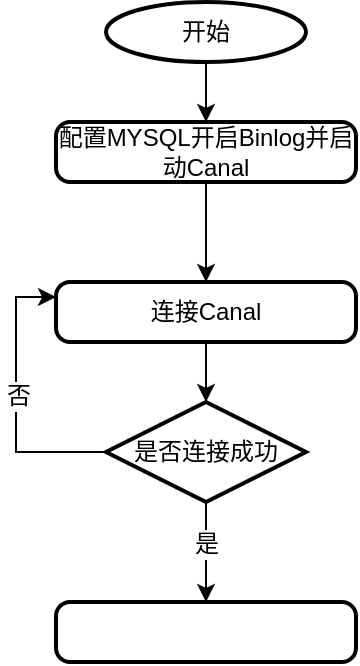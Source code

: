 <mxfile version="12.0.0" type="github" pages="1"><diagram id="Ca4FRnL3_HF8VcMV5MEU" name="第 1 页"><mxGraphModel dx="1662" dy="762" grid="1" gridSize="10" guides="1" tooltips="1" connect="1" arrows="1" fold="1" page="1" pageScale="1" pageWidth="827" pageHeight="1169" math="0" shadow="0"><root><mxCell id="0"/><mxCell id="1" parent="0"/><mxCell id="ykF9Q9M52GK7QLdgsRUS-9" style="edgeStyle=orthogonalEdgeStyle;rounded=0;orthogonalLoop=1;jettySize=auto;html=1;exitX=0.5;exitY=1;exitDx=0;exitDy=0;exitPerimeter=0;" edge="1" parent="1" source="ykF9Q9M52GK7QLdgsRUS-3" target="ykF9Q9M52GK7QLdgsRUS-5"><mxGeometry relative="1" as="geometry"/></mxCell><mxCell id="ykF9Q9M52GK7QLdgsRUS-3" value="开始" style="strokeWidth=2;html=1;shape=mxgraph.flowchart.start_1;whiteSpace=wrap;" vertex="1" parent="1"><mxGeometry x="255" y="70" width="100" height="30" as="geometry"/></mxCell><mxCell id="ykF9Q9M52GK7QLdgsRUS-8" style="edgeStyle=orthogonalEdgeStyle;rounded=0;orthogonalLoop=1;jettySize=auto;html=1;exitX=0.5;exitY=1;exitDx=0;exitDy=0;" edge="1" parent="1" source="ykF9Q9M52GK7QLdgsRUS-5" target="ykF9Q9M52GK7QLdgsRUS-7"><mxGeometry relative="1" as="geometry"/></mxCell><mxCell id="ykF9Q9M52GK7QLdgsRUS-5" value="配置MYSQL开启Binlog并启动Canal" style="rounded=1;whiteSpace=wrap;html=1;absoluteArcSize=1;arcSize=14;strokeWidth=2;" vertex="1" parent="1"><mxGeometry x="230" y="130" width="150" height="30" as="geometry"/></mxCell><mxCell id="ykF9Q9M52GK7QLdgsRUS-11" style="edgeStyle=orthogonalEdgeStyle;rounded=0;orthogonalLoop=1;jettySize=auto;html=1;exitX=0.5;exitY=1;exitDx=0;exitDy=0;" edge="1" parent="1" source="ykF9Q9M52GK7QLdgsRUS-7" target="ykF9Q9M52GK7QLdgsRUS-10"><mxGeometry relative="1" as="geometry"/></mxCell><mxCell id="ykF9Q9M52GK7QLdgsRUS-7" value="连接Canal" style="rounded=1;whiteSpace=wrap;html=1;absoluteArcSize=1;arcSize=14;strokeWidth=2;" vertex="1" parent="1"><mxGeometry x="230" y="210" width="150" height="30" as="geometry"/></mxCell><mxCell id="ykF9Q9M52GK7QLdgsRUS-16" style="edgeStyle=orthogonalEdgeStyle;rounded=0;orthogonalLoop=1;jettySize=auto;html=1;entryX=0.5;entryY=0;entryDx=0;entryDy=0;" edge="1" parent="1" source="ykF9Q9M52GK7QLdgsRUS-10" target="ykF9Q9M52GK7QLdgsRUS-20"><mxGeometry relative="1" as="geometry"><mxPoint x="320" y="350" as="targetPoint"/></mxGeometry></mxCell><mxCell id="ykF9Q9M52GK7QLdgsRUS-17" value="是" style="text;html=1;resizable=0;points=[];align=center;verticalAlign=middle;labelBackgroundColor=#ffffff;" vertex="1" connectable="0" parent="ykF9Q9M52GK7QLdgsRUS-16"><mxGeometry x="-0.22" y="3" relative="1" as="geometry"><mxPoint x="-3" y="1" as="offset"/></mxGeometry></mxCell><mxCell id="ykF9Q9M52GK7QLdgsRUS-18" style="edgeStyle=orthogonalEdgeStyle;rounded=0;orthogonalLoop=1;jettySize=auto;html=1;exitX=0;exitY=0.5;exitDx=0;exitDy=0;exitPerimeter=0;entryX=0;entryY=0.25;entryDx=0;entryDy=0;" edge="1" parent="1" source="ykF9Q9M52GK7QLdgsRUS-10" target="ykF9Q9M52GK7QLdgsRUS-7"><mxGeometry relative="1" as="geometry"><mxPoint x="140" y="295" as="targetPoint"/></mxGeometry></mxCell><mxCell id="ykF9Q9M52GK7QLdgsRUS-19" value="否" style="text;html=1;resizable=0;points=[];align=center;verticalAlign=middle;labelBackgroundColor=#ffffff;" vertex="1" connectable="0" parent="ykF9Q9M52GK7QLdgsRUS-18"><mxGeometry x="0.028" y="-1" relative="1" as="geometry"><mxPoint as="offset"/></mxGeometry></mxCell><mxCell id="ykF9Q9M52GK7QLdgsRUS-10" value="是否连接成功" style="strokeWidth=2;html=1;shape=mxgraph.flowchart.decision;whiteSpace=wrap;" vertex="1" parent="1"><mxGeometry x="255" y="270" width="100" height="50" as="geometry"/></mxCell><mxCell id="ykF9Q9M52GK7QLdgsRUS-20" value="" style="rounded=1;whiteSpace=wrap;html=1;absoluteArcSize=1;arcSize=14;strokeWidth=2;" vertex="1" parent="1"><mxGeometry x="230" y="370" width="150" height="30" as="geometry"/></mxCell></root></mxGraphModel></diagram></mxfile>